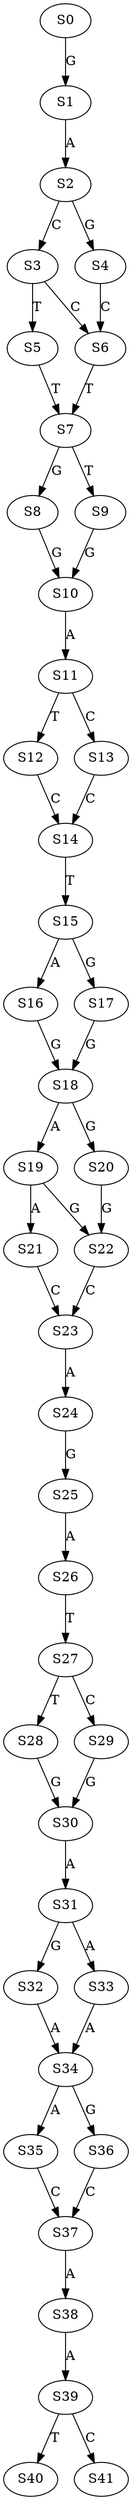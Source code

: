 strict digraph  {
	S0 -> S1 [ label = G ];
	S1 -> S2 [ label = A ];
	S2 -> S3 [ label = C ];
	S2 -> S4 [ label = G ];
	S3 -> S5 [ label = T ];
	S3 -> S6 [ label = C ];
	S4 -> S6 [ label = C ];
	S5 -> S7 [ label = T ];
	S6 -> S7 [ label = T ];
	S7 -> S8 [ label = G ];
	S7 -> S9 [ label = T ];
	S8 -> S10 [ label = G ];
	S9 -> S10 [ label = G ];
	S10 -> S11 [ label = A ];
	S11 -> S12 [ label = T ];
	S11 -> S13 [ label = C ];
	S12 -> S14 [ label = C ];
	S13 -> S14 [ label = C ];
	S14 -> S15 [ label = T ];
	S15 -> S16 [ label = A ];
	S15 -> S17 [ label = G ];
	S16 -> S18 [ label = G ];
	S17 -> S18 [ label = G ];
	S18 -> S19 [ label = A ];
	S18 -> S20 [ label = G ];
	S19 -> S21 [ label = A ];
	S19 -> S22 [ label = G ];
	S20 -> S22 [ label = G ];
	S21 -> S23 [ label = C ];
	S22 -> S23 [ label = C ];
	S23 -> S24 [ label = A ];
	S24 -> S25 [ label = G ];
	S25 -> S26 [ label = A ];
	S26 -> S27 [ label = T ];
	S27 -> S28 [ label = T ];
	S27 -> S29 [ label = C ];
	S28 -> S30 [ label = G ];
	S29 -> S30 [ label = G ];
	S30 -> S31 [ label = A ];
	S31 -> S32 [ label = G ];
	S31 -> S33 [ label = A ];
	S32 -> S34 [ label = A ];
	S33 -> S34 [ label = A ];
	S34 -> S35 [ label = A ];
	S34 -> S36 [ label = G ];
	S35 -> S37 [ label = C ];
	S36 -> S37 [ label = C ];
	S37 -> S38 [ label = A ];
	S38 -> S39 [ label = A ];
	S39 -> S40 [ label = T ];
	S39 -> S41 [ label = C ];
}
